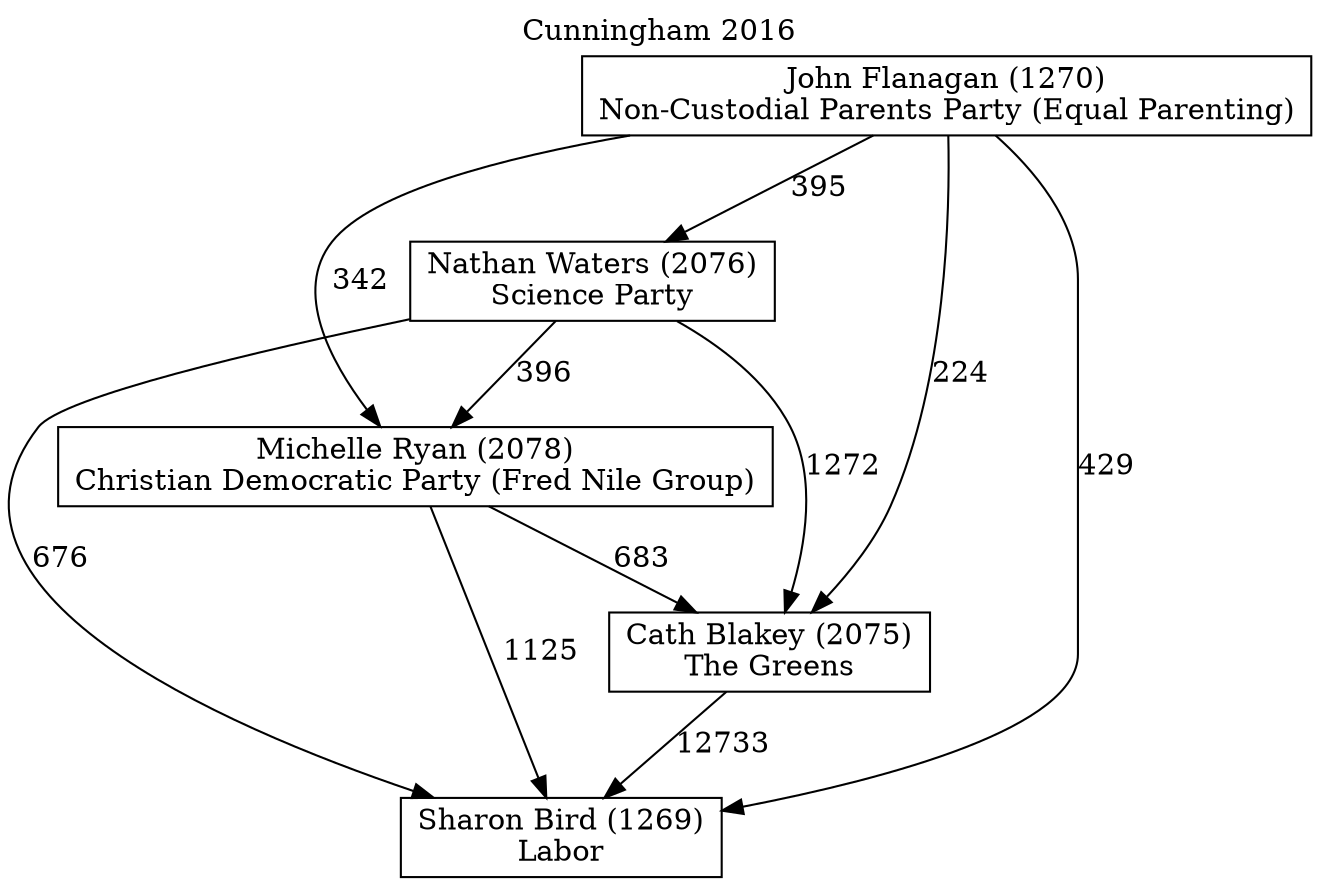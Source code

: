 // House preference flow
digraph "Sharon Bird (1269)_Cunningham_2016" {
	graph [label="Cunningham 2016" labelloc=t mclimit=10]
	node [shape=box]
	"Cath Blakey (2075)" [label="Cath Blakey (2075)
The Greens"]
	"John Flanagan (1270)" [label="John Flanagan (1270)
Non-Custodial Parents Party (Equal Parenting)"]
	"Michelle Ryan (2078)" [label="Michelle Ryan (2078)
Christian Democratic Party (Fred Nile Group)"]
	"Nathan Waters (2076)" [label="Nathan Waters (2076)
Science Party"]
	"Sharon Bird (1269)" [label="Sharon Bird (1269)
Labor"]
	"Cath Blakey (2075)" -> "Sharon Bird (1269)" [label=12733]
	"John Flanagan (1270)" -> "Cath Blakey (2075)" [label=224]
	"John Flanagan (1270)" -> "Michelle Ryan (2078)" [label=342]
	"John Flanagan (1270)" -> "Nathan Waters (2076)" [label=395]
	"John Flanagan (1270)" -> "Sharon Bird (1269)" [label=429]
	"Michelle Ryan (2078)" -> "Cath Blakey (2075)" [label=683]
	"Michelle Ryan (2078)" -> "Sharon Bird (1269)" [label=1125]
	"Nathan Waters (2076)" -> "Cath Blakey (2075)" [label=1272]
	"Nathan Waters (2076)" -> "Michelle Ryan (2078)" [label=396]
	"Nathan Waters (2076)" -> "Sharon Bird (1269)" [label=676]
}
